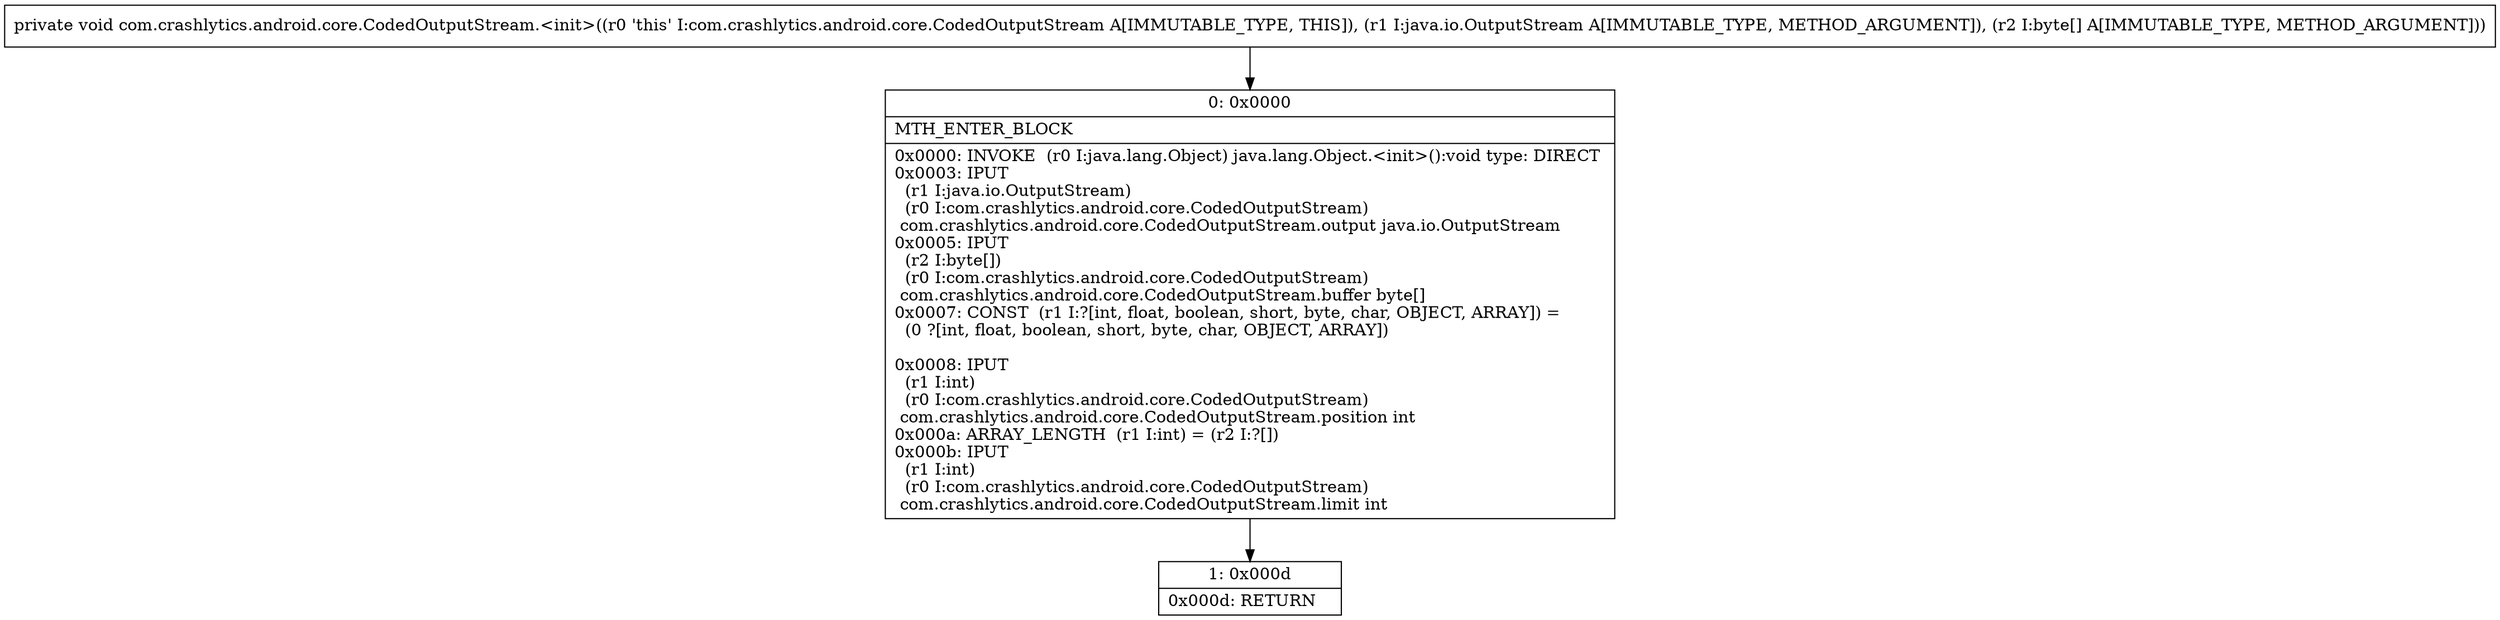 digraph "CFG forcom.crashlytics.android.core.CodedOutputStream.\<init\>(Ljava\/io\/OutputStream;[B)V" {
Node_0 [shape=record,label="{0\:\ 0x0000|MTH_ENTER_BLOCK\l|0x0000: INVOKE  (r0 I:java.lang.Object) java.lang.Object.\<init\>():void type: DIRECT \l0x0003: IPUT  \l  (r1 I:java.io.OutputStream)\l  (r0 I:com.crashlytics.android.core.CodedOutputStream)\l com.crashlytics.android.core.CodedOutputStream.output java.io.OutputStream \l0x0005: IPUT  \l  (r2 I:byte[])\l  (r0 I:com.crashlytics.android.core.CodedOutputStream)\l com.crashlytics.android.core.CodedOutputStream.buffer byte[] \l0x0007: CONST  (r1 I:?[int, float, boolean, short, byte, char, OBJECT, ARRAY]) = \l  (0 ?[int, float, boolean, short, byte, char, OBJECT, ARRAY])\l \l0x0008: IPUT  \l  (r1 I:int)\l  (r0 I:com.crashlytics.android.core.CodedOutputStream)\l com.crashlytics.android.core.CodedOutputStream.position int \l0x000a: ARRAY_LENGTH  (r1 I:int) = (r2 I:?[]) \l0x000b: IPUT  \l  (r1 I:int)\l  (r0 I:com.crashlytics.android.core.CodedOutputStream)\l com.crashlytics.android.core.CodedOutputStream.limit int \l}"];
Node_1 [shape=record,label="{1\:\ 0x000d|0x000d: RETURN   \l}"];
MethodNode[shape=record,label="{private void com.crashlytics.android.core.CodedOutputStream.\<init\>((r0 'this' I:com.crashlytics.android.core.CodedOutputStream A[IMMUTABLE_TYPE, THIS]), (r1 I:java.io.OutputStream A[IMMUTABLE_TYPE, METHOD_ARGUMENT]), (r2 I:byte[] A[IMMUTABLE_TYPE, METHOD_ARGUMENT])) }"];
MethodNode -> Node_0;
Node_0 -> Node_1;
}

